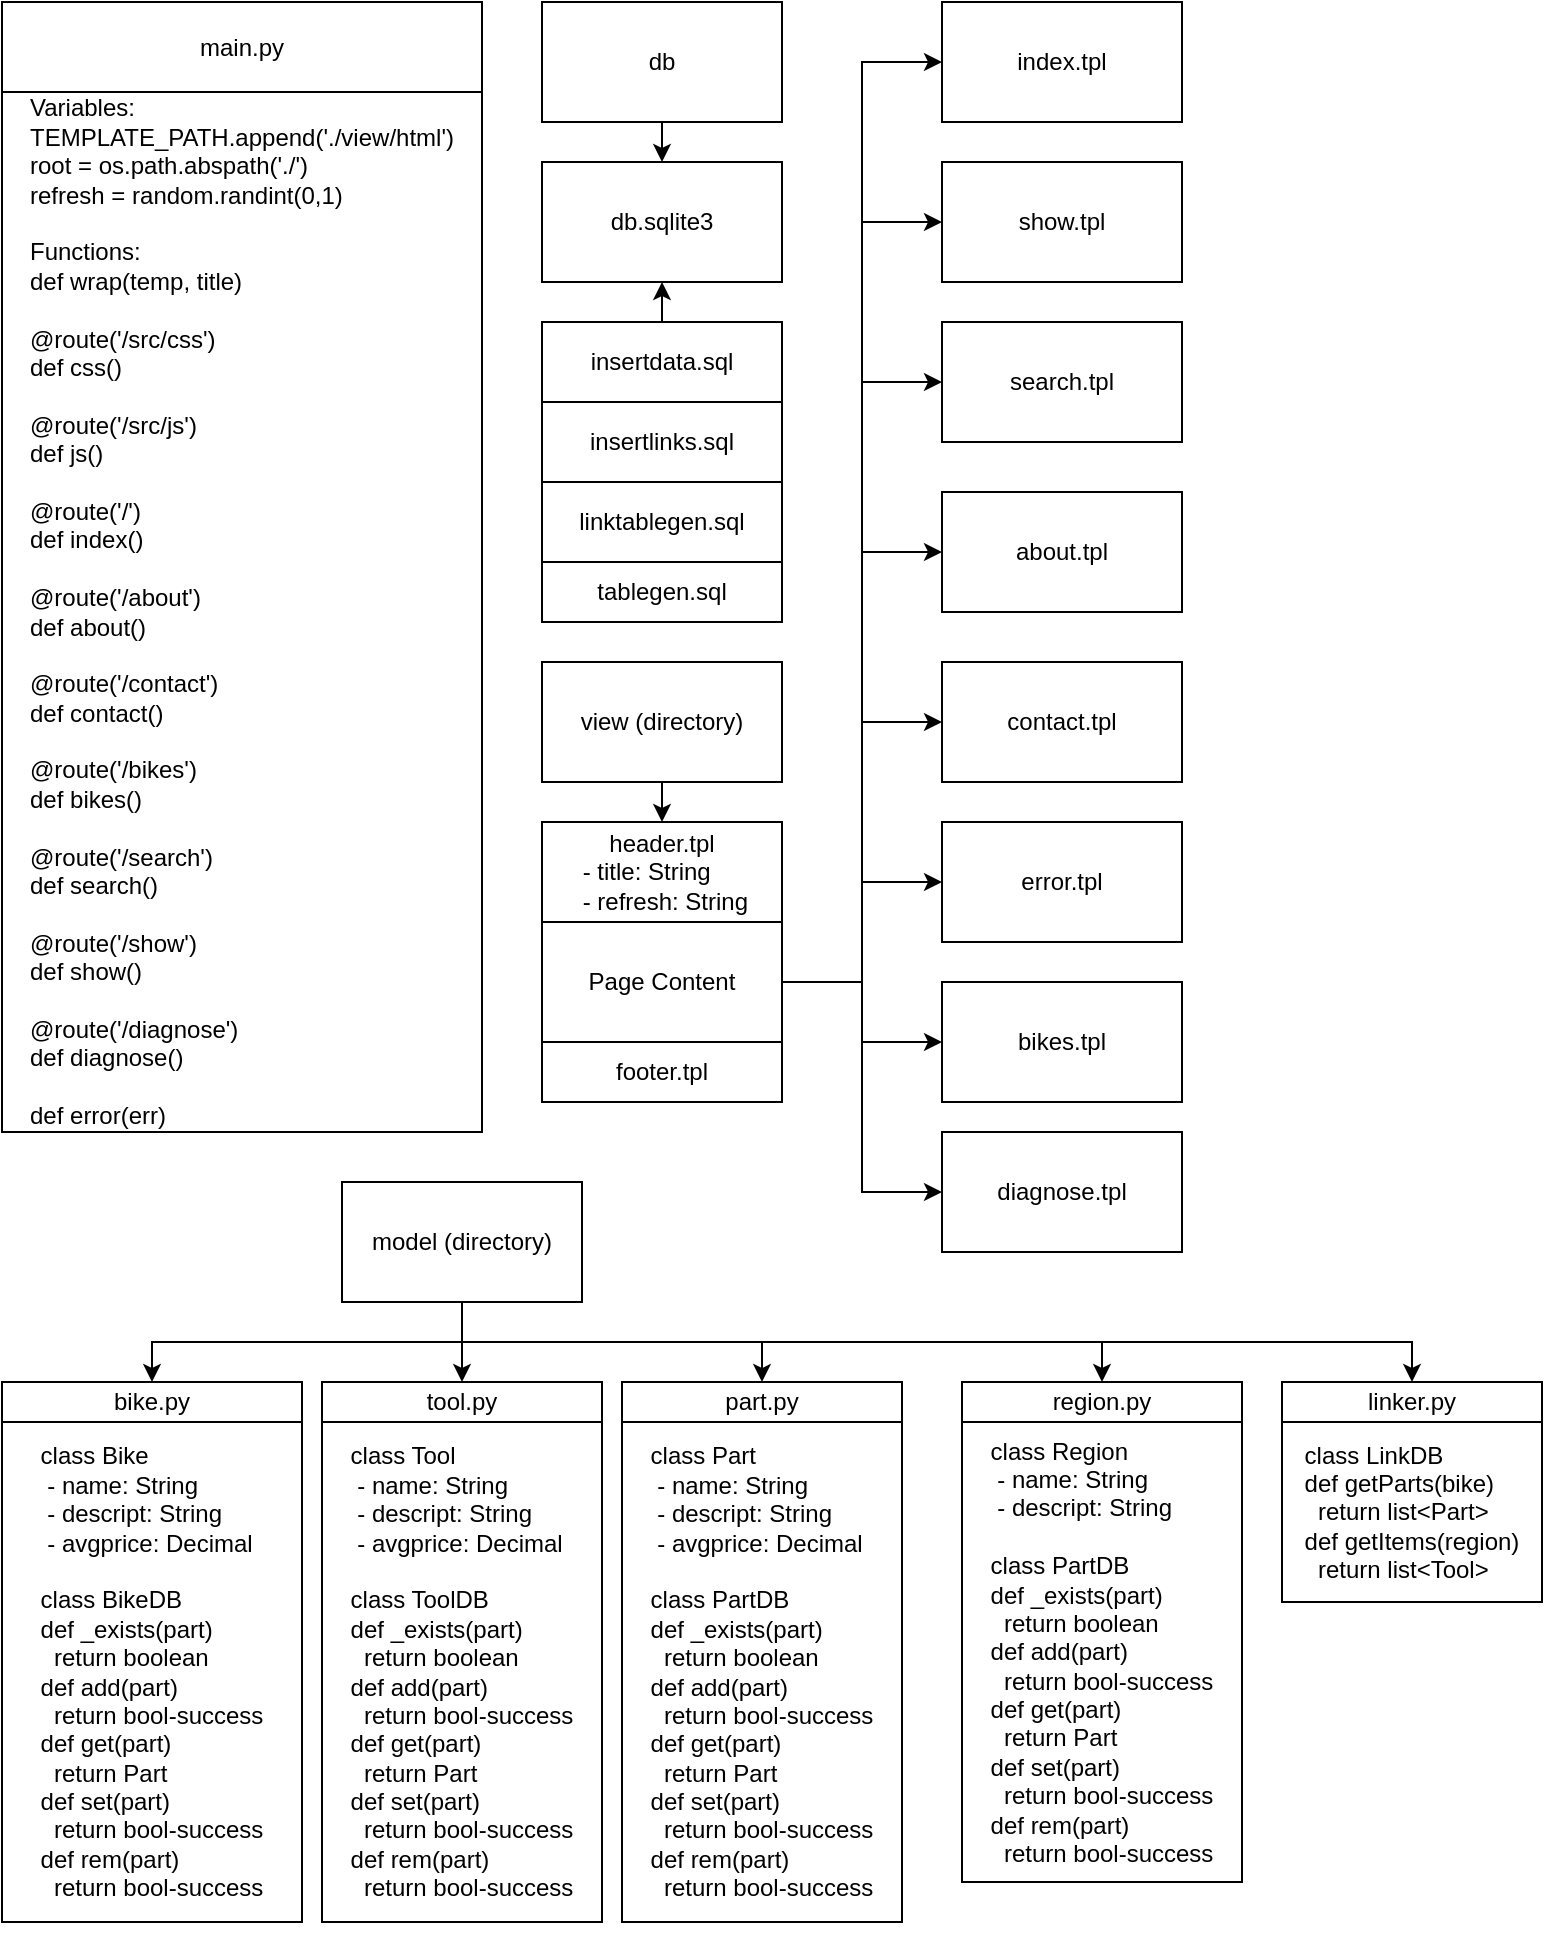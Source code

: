 <mxfile version="10.6.0" type="github"><diagram id="1qr5OE1ClW88EuawuoOe" name="Page-1"><mxGraphModel dx="400" dy="270" grid="1" gridSize="10" guides="1" tooltips="1" connect="1" arrows="1" fold="1" page="1" pageScale="1" pageWidth="827" pageHeight="1169" math="0" shadow="0"><root><mxCell id="0"/><mxCell id="1" parent="0"/><mxCell id="lbOBIOH2dYD1beKs52RS-1" value="main.py" style="rounded=0;whiteSpace=wrap;html=1;" parent="1" vertex="1"><mxGeometry x="20" y="20" width="240" height="45" as="geometry"/></mxCell><mxCell id="lbOBIOH2dYD1beKs52RS-2" value="db.sqlite3" style="rounded=0;whiteSpace=wrap;html=1;" parent="1" vertex="1"><mxGeometry x="290" y="100" width="120" height="60" as="geometry"/></mxCell><mxCell id="dkW5ngr3ycBX3g02CNYl-32" style="edgeStyle=orthogonalEdgeStyle;rounded=0;orthogonalLoop=1;jettySize=auto;html=1;exitX=0.25;exitY=1;exitDx=0;exitDy=0;entryX=0.5;entryY=0;entryDx=0;entryDy=0;" parent="1" source="lbOBIOH2dYD1beKs52RS-3" target="dkW5ngr3ycBX3g02CNYl-17" edge="1"><mxGeometry relative="1" as="geometry"><Array as="points"><mxPoint x="250" y="670"/><mxPoint x="250" y="690"/><mxPoint x="95" y="690"/></Array></mxGeometry></mxCell><mxCell id="dkW5ngr3ycBX3g02CNYl-33" style="edgeStyle=orthogonalEdgeStyle;rounded=0;orthogonalLoop=1;jettySize=auto;html=1;exitX=0.5;exitY=1;exitDx=0;exitDy=0;entryX=0.5;entryY=0;entryDx=0;entryDy=0;" parent="1" source="lbOBIOH2dYD1beKs52RS-3" target="dkW5ngr3ycBX3g02CNYl-16" edge="1"><mxGeometry relative="1" as="geometry"/></mxCell><mxCell id="dkW5ngr3ycBX3g02CNYl-34" style="edgeStyle=orthogonalEdgeStyle;rounded=0;orthogonalLoop=1;jettySize=auto;html=1;exitX=0.75;exitY=1;exitDx=0;exitDy=0;entryX=0.5;entryY=0;entryDx=0;entryDy=0;" parent="1" source="lbOBIOH2dYD1beKs52RS-3" target="dkW5ngr3ycBX3g02CNYl-15" edge="1"><mxGeometry relative="1" as="geometry"><Array as="points"><mxPoint x="250" y="670"/><mxPoint x="250" y="690"/><mxPoint x="400" y="690"/></Array></mxGeometry></mxCell><mxCell id="dkW5ngr3ycBX3g02CNYl-37" style="edgeStyle=orthogonalEdgeStyle;rounded=0;orthogonalLoop=1;jettySize=auto;html=1;exitX=0.5;exitY=1;exitDx=0;exitDy=0;entryX=0.5;entryY=0;entryDx=0;entryDy=0;" parent="1" source="lbOBIOH2dYD1beKs52RS-3" target="dkW5ngr3ycBX3g02CNYl-35" edge="1"><mxGeometry relative="1" as="geometry"/></mxCell><mxCell id="15nC6r9j80ulXFSvcxE--4" style="edgeStyle=orthogonalEdgeStyle;rounded=0;orthogonalLoop=1;jettySize=auto;html=1;exitX=0.5;exitY=1;exitDx=0;exitDy=0;entryX=0.5;entryY=0;entryDx=0;entryDy=0;" edge="1" parent="1" source="lbOBIOH2dYD1beKs52RS-3" target="15nC6r9j80ulXFSvcxE--2"><mxGeometry relative="1" as="geometry"/></mxCell><mxCell id="lbOBIOH2dYD1beKs52RS-3" value="model (directory)" style="rounded=0;whiteSpace=wrap;html=1;" parent="1" vertex="1"><mxGeometry x="190" y="610" width="120" height="60" as="geometry"/></mxCell><mxCell id="lbOBIOH2dYD1beKs52RS-13" style="edgeStyle=orthogonalEdgeStyle;rounded=0;orthogonalLoop=1;jettySize=auto;html=1;exitX=0.5;exitY=1;exitDx=0;exitDy=0;entryX=0.5;entryY=0;entryDx=0;entryDy=0;" parent="1" source="lbOBIOH2dYD1beKs52RS-4" target="lbOBIOH2dYD1beKs52RS-2" edge="1"><mxGeometry relative="1" as="geometry"/></mxCell><mxCell id="lbOBIOH2dYD1beKs52RS-4" value="db" style="rounded=0;whiteSpace=wrap;html=1;" parent="1" vertex="1"><mxGeometry x="290" y="20" width="120" height="60" as="geometry"/></mxCell><mxCell id="dkW5ngr3ycBX3g02CNYl-30" style="edgeStyle=orthogonalEdgeStyle;rounded=0;orthogonalLoop=1;jettySize=auto;html=1;exitX=0.5;exitY=1;exitDx=0;exitDy=0;entryX=0.5;entryY=0;entryDx=0;entryDy=0;" parent="1" source="lbOBIOH2dYD1beKs52RS-5" target="dkW5ngr3ycBX3g02CNYl-1" edge="1"><mxGeometry relative="1" as="geometry"/></mxCell><mxCell id="lbOBIOH2dYD1beKs52RS-5" value="view (directory)" style="rounded=0;whiteSpace=wrap;html=1;" parent="1" vertex="1"><mxGeometry x="290" y="350" width="120" height="60" as="geometry"/></mxCell><mxCell id="lbOBIOH2dYD1beKs52RS-11" style="edgeStyle=orthogonalEdgeStyle;rounded=0;orthogonalLoop=1;jettySize=auto;html=1;exitX=0.5;exitY=0;exitDx=0;exitDy=0;entryX=0.5;entryY=1;entryDx=0;entryDy=0;" parent="1" source="lbOBIOH2dYD1beKs52RS-7" target="lbOBIOH2dYD1beKs52RS-2" edge="1"><mxGeometry relative="1" as="geometry"/></mxCell><mxCell id="lbOBIOH2dYD1beKs52RS-7" value="insertdata.sql" style="rounded=0;whiteSpace=wrap;html=1;" parent="1" vertex="1"><mxGeometry x="290" y="180" width="120" height="40" as="geometry"/></mxCell><mxCell id="lbOBIOH2dYD1beKs52RS-8" value="insertlinks.sql" style="rounded=0;whiteSpace=wrap;html=1;" parent="1" vertex="1"><mxGeometry x="290" y="220" width="120" height="40" as="geometry"/></mxCell><mxCell id="lbOBIOH2dYD1beKs52RS-9" value="linktablegen.sql" style="rounded=0;whiteSpace=wrap;html=1;" parent="1" vertex="1"><mxGeometry x="290" y="260" width="120" height="40" as="geometry"/></mxCell><mxCell id="lbOBIOH2dYD1beKs52RS-10" value="tablegen.sql" style="rounded=0;whiteSpace=wrap;html=1;" parent="1" vertex="1"><mxGeometry x="290" y="300" width="120" height="30" as="geometry"/></mxCell><mxCell id="dkW5ngr3ycBX3g02CNYl-1" value="header.tpl&lt;br&gt;&lt;div style=&quot;text-align: left&quot;&gt;&lt;span&gt;&amp;nbsp;- title: String&lt;/span&gt;&lt;/div&gt;&lt;div style=&quot;text-align: left&quot;&gt;&lt;span&gt;&amp;nbsp;- refresh: String&lt;/span&gt;&lt;/div&gt;" style="rounded=0;whiteSpace=wrap;html=1;" parent="1" vertex="1"><mxGeometry x="290" y="430" width="120" height="50" as="geometry"/></mxCell><mxCell id="dkW5ngr3ycBX3g02CNYl-5" value="show.tpl" style="rounded=0;whiteSpace=wrap;html=1;" parent="1" vertex="1"><mxGeometry x="490" y="100" width="120" height="60" as="geometry"/></mxCell><mxCell id="dkW5ngr3ycBX3g02CNYl-6" value="search.tpl" style="rounded=0;whiteSpace=wrap;html=1;" parent="1" vertex="1"><mxGeometry x="490" y="180" width="120" height="60" as="geometry"/></mxCell><mxCell id="dkW5ngr3ycBX3g02CNYl-7" value="about.tpl" style="rounded=0;whiteSpace=wrap;html=1;" parent="1" vertex="1"><mxGeometry x="490" y="265" width="120" height="60" as="geometry"/></mxCell><mxCell id="dkW5ngr3ycBX3g02CNYl-8" value="contact.tpl" style="rounded=0;whiteSpace=wrap;html=1;" parent="1" vertex="1"><mxGeometry x="490" y="350" width="120" height="60" as="geometry"/></mxCell><mxCell id="dkW5ngr3ycBX3g02CNYl-10" value="&lt;div style=&quot;text-align: left&quot;&gt;Variables:&lt;/div&gt;&lt;div style=&quot;text-align: left&quot;&gt;TEMPLATE_PATH.append('./view/html')&lt;/div&gt;&lt;div style=&quot;text-align: left&quot;&gt;root = os.path.abspath('./')&lt;/div&gt;&lt;div style=&quot;text-align: left&quot;&gt;refresh = random.randint(0,1)&lt;/div&gt;&lt;div style=&quot;text-align: left&quot;&gt;&lt;br&gt;&lt;/div&gt;&lt;div style=&quot;text-align: left&quot;&gt;Functions:&lt;/div&gt;&lt;div style=&quot;text-align: left&quot;&gt;&lt;div&gt;def wrap(temp, title)&lt;/div&gt;&lt;div&gt;&lt;br&gt;&lt;/div&gt;&lt;div&gt;@route('/src/css')&lt;/div&gt;&lt;div&gt;def css()&lt;/div&gt;&lt;div&gt;&lt;br&gt;&lt;/div&gt;&lt;div&gt;@route('/src/js')&lt;/div&gt;&lt;div&gt;def js()&lt;/div&gt;&lt;div&gt;&lt;br&gt;&lt;/div&gt;&lt;div&gt;@route('/')&lt;/div&gt;&lt;div&gt;def index()&lt;/div&gt;&lt;div&gt;&lt;br&gt;&lt;/div&gt;&lt;div&gt;@route('/about')&lt;/div&gt;&lt;div&gt;def about()&lt;/div&gt;&lt;div&gt;&lt;br&gt;&lt;/div&gt;&lt;div&gt;@route('/contact')&lt;/div&gt;&lt;div&gt;def contact()&lt;/div&gt;&lt;div&gt;&lt;br&gt;&lt;/div&gt;&lt;div&gt;@route('/bikes')&lt;/div&gt;&lt;div&gt;def bikes()&lt;/div&gt;&lt;div&gt;&lt;br&gt;&lt;/div&gt;&lt;div&gt;@route('/search')&lt;/div&gt;&lt;div&gt;def search()&lt;/div&gt;&lt;div&gt;&lt;br&gt;&lt;/div&gt;&lt;div&gt;@route('/show')&lt;/div&gt;&lt;div&gt;def show()&lt;/div&gt;&lt;div&gt;&lt;br&gt;&lt;/div&gt;&lt;div&gt;@route('/diagnose')&lt;/div&gt;&lt;div&gt;def diagnose()&lt;/div&gt;&lt;div&gt;&lt;br&gt;&lt;/div&gt;&lt;div&gt;def error(err)&lt;/div&gt;&lt;/div&gt;" style="rounded=0;whiteSpace=wrap;html=1;" parent="1" vertex="1"><mxGeometry x="20" y="65" width="240" height="520" as="geometry"/></mxCell><mxCell id="dkW5ngr3ycBX3g02CNYl-15" value="part.py&lt;br&gt;" style="rounded=0;whiteSpace=wrap;html=1;" parent="1" vertex="1"><mxGeometry x="330" y="710" width="140" height="20" as="geometry"/></mxCell><mxCell id="dkW5ngr3ycBX3g02CNYl-16" value="tool.py&lt;br&gt;" style="rounded=0;whiteSpace=wrap;html=1;" parent="1" vertex="1"><mxGeometry x="180" y="710" width="140" height="20" as="geometry"/></mxCell><mxCell id="dkW5ngr3ycBX3g02CNYl-17" value="bike.py&lt;br&gt;" style="rounded=0;whiteSpace=wrap;html=1;" parent="1" vertex="1"><mxGeometry x="20" y="710" width="150" height="20" as="geometry"/></mxCell><mxCell id="dkW5ngr3ycBX3g02CNYl-19" value="&lt;div style=&quot;text-align: left&quot;&gt;class Part&lt;/div&gt;&lt;div style=&quot;text-align: left&quot;&gt;&amp;nbsp;- name: String&lt;/div&gt;&lt;div style=&quot;text-align: left&quot;&gt;&amp;nbsp;- descript: String&lt;/div&gt;&lt;div style=&quot;text-align: left&quot;&gt;&lt;span&gt;&amp;nbsp;- avgprice: Decimal&lt;/span&gt;&lt;br&gt;&lt;/div&gt;&lt;div style=&quot;text-align: left&quot;&gt;&lt;span&gt;&lt;br&gt;&lt;/span&gt;&lt;/div&gt;&lt;div&gt;&lt;div style=&quot;text-align: left&quot;&gt;class PartDB&lt;/div&gt;&lt;div style=&quot;text-align: left&quot;&gt;def _exists(part)&lt;/div&gt;&lt;div style=&quot;text-align: left&quot;&gt;&amp;nbsp; return boolean&lt;/div&gt;&lt;div style=&quot;text-align: left&quot;&gt;def add(part)&lt;/div&gt;&lt;div style=&quot;text-align: left&quot;&gt;&amp;nbsp; return bool-success&lt;/div&gt;&lt;div style=&quot;text-align: left&quot;&gt;def get(part)&lt;/div&gt;&lt;div style=&quot;text-align: left&quot;&gt;&amp;nbsp; return Part&lt;/div&gt;&lt;div style=&quot;text-align: left&quot;&gt;def set(part)&lt;/div&gt;&lt;div style=&quot;text-align: left&quot;&gt;&amp;nbsp; return bool-success&lt;/div&gt;&lt;div style=&quot;text-align: left&quot;&gt;def rem(part)&lt;/div&gt;&lt;div style=&quot;text-align: left&quot;&gt;&amp;nbsp; return bool-success&lt;/div&gt;&lt;/div&gt;" style="rounded=0;whiteSpace=wrap;html=1;" parent="1" vertex="1"><mxGeometry x="330" y="730" width="140" height="250" as="geometry"/></mxCell><mxCell id="dkW5ngr3ycBX3g02CNYl-20" value="&lt;div style=&quot;text-align: left&quot;&gt;class Tool&lt;/div&gt;&lt;div&gt;&lt;div style=&quot;text-align: left&quot;&gt;&amp;nbsp;- name: String&lt;/div&gt;&lt;div style=&quot;text-align: left&quot;&gt;&amp;nbsp;- descript: String&lt;/div&gt;&lt;div style=&quot;text-align: left&quot;&gt;&amp;nbsp;- avgprice: Decimal&lt;/div&gt;&lt;/div&gt;&lt;div style=&quot;text-align: left&quot;&gt;&lt;br&gt;&lt;/div&gt;&lt;div&gt;&lt;div style=&quot;text-align: left&quot;&gt;class ToolDB&lt;/div&gt;&lt;div&gt;&lt;div style=&quot;text-align: left&quot;&gt;def _exists(part)&lt;/div&gt;&lt;div style=&quot;text-align: left&quot;&gt;&amp;nbsp; return boolean&lt;/div&gt;&lt;div style=&quot;text-align: left&quot;&gt;def add(part)&lt;/div&gt;&lt;div style=&quot;text-align: left&quot;&gt;&amp;nbsp; return bool-success&lt;/div&gt;&lt;div style=&quot;text-align: left&quot;&gt;def get(part)&lt;/div&gt;&lt;div style=&quot;text-align: left&quot;&gt;&amp;nbsp; return Part&lt;/div&gt;&lt;div style=&quot;text-align: left&quot;&gt;def set(part)&lt;/div&gt;&lt;div style=&quot;text-align: left&quot;&gt;&amp;nbsp; return bool-success&lt;/div&gt;&lt;div style=&quot;text-align: left&quot;&gt;def rem(part)&lt;/div&gt;&lt;div style=&quot;text-align: left&quot;&gt;&amp;nbsp; return bool-success&lt;/div&gt;&lt;/div&gt;&lt;/div&gt;" style="rounded=0;whiteSpace=wrap;html=1;" parent="1" vertex="1"><mxGeometry x="180" y="730" width="140" height="250" as="geometry"/></mxCell><mxCell id="dkW5ngr3ycBX3g02CNYl-21" value="&lt;div style=&quot;text-align: left&quot;&gt;&lt;br&gt;&lt;/div&gt;&lt;div style=&quot;text-align: left&quot;&gt;class Bike&lt;/div&gt;&lt;div&gt;&lt;div style=&quot;text-align: left&quot;&gt;&amp;nbsp;- name: String&lt;/div&gt;&lt;div style=&quot;text-align: left&quot;&gt;&amp;nbsp;- descript: String&lt;/div&gt;&lt;div style=&quot;text-align: left&quot;&gt;&amp;nbsp;- avgprice: Decimal&lt;/div&gt;&lt;/div&gt;&lt;div&gt;&lt;div&gt;&lt;div style=&quot;text-align: left&quot;&gt;&lt;br&gt;&lt;/div&gt;&lt;div style=&quot;text-align: left&quot;&gt;class BikeDB&lt;/div&gt;&lt;div&gt;&lt;div style=&quot;text-align: left&quot;&gt;def _exists(part)&lt;/div&gt;&lt;div style=&quot;text-align: left&quot;&gt;&amp;nbsp; return boolean&lt;/div&gt;&lt;div style=&quot;text-align: left&quot;&gt;def add(part)&lt;/div&gt;&lt;div style=&quot;text-align: left&quot;&gt;&amp;nbsp; return bool-success&lt;/div&gt;&lt;div style=&quot;text-align: left&quot;&gt;def get(part)&lt;/div&gt;&lt;div style=&quot;text-align: left&quot;&gt;&amp;nbsp; return Part&lt;/div&gt;&lt;div style=&quot;text-align: left&quot;&gt;def set(part)&lt;/div&gt;&lt;div style=&quot;text-align: left&quot;&gt;&amp;nbsp; return bool-success&lt;/div&gt;&lt;div style=&quot;text-align: left&quot;&gt;def rem(part)&lt;/div&gt;&lt;div style=&quot;text-align: left&quot;&gt;&amp;nbsp; return bool-success&lt;/div&gt;&lt;/div&gt;&lt;/div&gt;&lt;/div&gt;&lt;div style=&quot;text-align: left&quot;&gt;&lt;br&gt;&lt;/div&gt;" style="rounded=0;whiteSpace=wrap;html=1;" parent="1" vertex="1"><mxGeometry x="20" y="730" width="150" height="250" as="geometry"/></mxCell><mxCell id="dkW5ngr3ycBX3g02CNYl-26" value="footer.tpl" style="rounded=0;whiteSpace=wrap;html=1;" parent="1" vertex="1"><mxGeometry x="290" y="540" width="120" height="30" as="geometry"/></mxCell><mxCell id="dkW5ngr3ycBX3g02CNYl-38" style="edgeStyle=orthogonalEdgeStyle;rounded=0;orthogonalLoop=1;jettySize=auto;html=1;exitX=1;exitY=0.5;exitDx=0;exitDy=0;entryX=0;entryY=0.5;entryDx=0;entryDy=0;" parent="1" source="dkW5ngr3ycBX3g02CNYl-27" target="dkW5ngr3ycBX3g02CNYl-31" edge="1"><mxGeometry relative="1" as="geometry"/></mxCell><mxCell id="dkW5ngr3ycBX3g02CNYl-39" style="edgeStyle=orthogonalEdgeStyle;rounded=0;orthogonalLoop=1;jettySize=auto;html=1;exitX=1;exitY=0.5;exitDx=0;exitDy=0;entryX=0;entryY=0.5;entryDx=0;entryDy=0;" parent="1" source="dkW5ngr3ycBX3g02CNYl-27" target="dkW5ngr3ycBX3g02CNYl-5" edge="1"><mxGeometry relative="1" as="geometry"/></mxCell><mxCell id="dkW5ngr3ycBX3g02CNYl-40" style="edgeStyle=orthogonalEdgeStyle;rounded=0;orthogonalLoop=1;jettySize=auto;html=1;exitX=1;exitY=0.5;exitDx=0;exitDy=0;entryX=0;entryY=0.5;entryDx=0;entryDy=0;" parent="1" source="dkW5ngr3ycBX3g02CNYl-27" target="dkW5ngr3ycBX3g02CNYl-6" edge="1"><mxGeometry relative="1" as="geometry"/></mxCell><mxCell id="dkW5ngr3ycBX3g02CNYl-41" style="edgeStyle=orthogonalEdgeStyle;rounded=0;orthogonalLoop=1;jettySize=auto;html=1;exitX=1;exitY=0.5;exitDx=0;exitDy=0;entryX=0;entryY=0.5;entryDx=0;entryDy=0;" parent="1" source="dkW5ngr3ycBX3g02CNYl-27" target="dkW5ngr3ycBX3g02CNYl-7" edge="1"><mxGeometry relative="1" as="geometry"/></mxCell><mxCell id="dkW5ngr3ycBX3g02CNYl-42" style="edgeStyle=orthogonalEdgeStyle;rounded=0;orthogonalLoop=1;jettySize=auto;html=1;exitX=1;exitY=0.5;exitDx=0;exitDy=0;entryX=0;entryY=0.5;entryDx=0;entryDy=0;" parent="1" source="dkW5ngr3ycBX3g02CNYl-27" target="dkW5ngr3ycBX3g02CNYl-8" edge="1"><mxGeometry relative="1" as="geometry"/></mxCell><mxCell id="dkW5ngr3ycBX3g02CNYl-45" style="edgeStyle=orthogonalEdgeStyle;rounded=0;orthogonalLoop=1;jettySize=auto;html=1;exitX=1;exitY=0.5;exitDx=0;exitDy=0;" parent="1" source="dkW5ngr3ycBX3g02CNYl-27" target="dkW5ngr3ycBX3g02CNYl-43" edge="1"><mxGeometry relative="1" as="geometry"/></mxCell><mxCell id="dkW5ngr3ycBX3g02CNYl-46" style="edgeStyle=orthogonalEdgeStyle;rounded=0;orthogonalLoop=1;jettySize=auto;html=1;exitX=1;exitY=0.5;exitDx=0;exitDy=0;entryX=0;entryY=0.5;entryDx=0;entryDy=0;" parent="1" source="dkW5ngr3ycBX3g02CNYl-27" target="dkW5ngr3ycBX3g02CNYl-44" edge="1"><mxGeometry relative="1" as="geometry"/></mxCell><mxCell id="dkW5ngr3ycBX3g02CNYl-48" style="edgeStyle=orthogonalEdgeStyle;rounded=0;orthogonalLoop=1;jettySize=auto;html=1;exitX=1;exitY=0.5;exitDx=0;exitDy=0;entryX=0;entryY=0.5;entryDx=0;entryDy=0;" parent="1" source="dkW5ngr3ycBX3g02CNYl-27" target="dkW5ngr3ycBX3g02CNYl-47" edge="1"><mxGeometry relative="1" as="geometry"/></mxCell><mxCell id="dkW5ngr3ycBX3g02CNYl-27" value="Page Content" style="rounded=0;whiteSpace=wrap;html=1;" parent="1" vertex="1"><mxGeometry x="290" y="480" width="120" height="60" as="geometry"/></mxCell><mxCell id="dkW5ngr3ycBX3g02CNYl-31" value="index.tpl" style="rounded=0;whiteSpace=wrap;html=1;" parent="1" vertex="1"><mxGeometry x="490" y="20" width="120" height="60" as="geometry"/></mxCell><mxCell id="dkW5ngr3ycBX3g02CNYl-35" value="linker.py&lt;br&gt;" style="rounded=0;whiteSpace=wrap;html=1;" parent="1" vertex="1"><mxGeometry x="660" y="710" width="130" height="20" as="geometry"/></mxCell><mxCell id="dkW5ngr3ycBX3g02CNYl-36" value="&lt;div style=&quot;text-align: left&quot;&gt;class LinkDB&lt;/div&gt;&lt;div style=&quot;text-align: left&quot;&gt;def getParts(bike)&lt;/div&gt;&lt;div style=&quot;text-align: left&quot;&gt;&amp;nbsp; return list&amp;lt;Part&amp;gt;&lt;/div&gt;&lt;div style=&quot;text-align: left&quot;&gt;def getItems(region)&lt;/div&gt;&lt;div style=&quot;text-align: left&quot;&gt;&amp;nbsp; return list&amp;lt;Tool&amp;gt;&lt;/div&gt;" style="rounded=0;whiteSpace=wrap;html=1;" parent="1" vertex="1"><mxGeometry x="660" y="730" width="130" height="90" as="geometry"/></mxCell><mxCell id="dkW5ngr3ycBX3g02CNYl-43" value="error.tpl" style="rounded=0;whiteSpace=wrap;html=1;" parent="1" vertex="1"><mxGeometry x="490" y="430" width="120" height="60" as="geometry"/></mxCell><mxCell id="dkW5ngr3ycBX3g02CNYl-44" value="bikes.tpl" style="rounded=0;whiteSpace=wrap;html=1;" parent="1" vertex="1"><mxGeometry x="490" y="510" width="120" height="60" as="geometry"/></mxCell><mxCell id="dkW5ngr3ycBX3g02CNYl-47" value="diagnose.tpl" style="rounded=0;whiteSpace=wrap;html=1;" parent="1" vertex="1"><mxGeometry x="490" y="585" width="120" height="60" as="geometry"/></mxCell><mxCell id="15nC6r9j80ulXFSvcxE--2" value="region.py&lt;br&gt;" style="rounded=0;whiteSpace=wrap;html=1;" vertex="1" parent="1"><mxGeometry x="500" y="710" width="140" height="20" as="geometry"/></mxCell><mxCell id="15nC6r9j80ulXFSvcxE--3" value="&lt;div style=&quot;text-align: left&quot;&gt;class Region&lt;/div&gt;&lt;div style=&quot;text-align: left&quot;&gt;&lt;span&gt;&amp;nbsp;- name: String&lt;/span&gt;&lt;/div&gt;&lt;div style=&quot;text-align: left&quot;&gt;&amp;nbsp;- descript: String&lt;/div&gt;&lt;div style=&quot;text-align: left&quot;&gt;&lt;span&gt;&lt;br&gt;&lt;/span&gt;&lt;/div&gt;&lt;div&gt;&lt;div style=&quot;text-align: left&quot;&gt;class PartDB&lt;/div&gt;&lt;div style=&quot;text-align: left&quot;&gt;def _exists(part)&lt;/div&gt;&lt;div style=&quot;text-align: left&quot;&gt;&amp;nbsp; return boolean&lt;/div&gt;&lt;div style=&quot;text-align: left&quot;&gt;def add(part)&lt;/div&gt;&lt;div style=&quot;text-align: left&quot;&gt;&amp;nbsp; return bool-success&lt;/div&gt;&lt;div style=&quot;text-align: left&quot;&gt;def get(part)&lt;/div&gt;&lt;div style=&quot;text-align: left&quot;&gt;&amp;nbsp; return Part&lt;/div&gt;&lt;div style=&quot;text-align: left&quot;&gt;def set(part)&lt;/div&gt;&lt;div style=&quot;text-align: left&quot;&gt;&amp;nbsp; return bool-success&lt;/div&gt;&lt;div style=&quot;text-align: left&quot;&gt;def rem(part)&lt;/div&gt;&lt;div style=&quot;text-align: left&quot;&gt;&amp;nbsp; return bool-success&lt;/div&gt;&lt;/div&gt;" style="rounded=0;whiteSpace=wrap;html=1;" vertex="1" parent="1"><mxGeometry x="500" y="730" width="140" height="230" as="geometry"/></mxCell></root></mxGraphModel></diagram></mxfile>